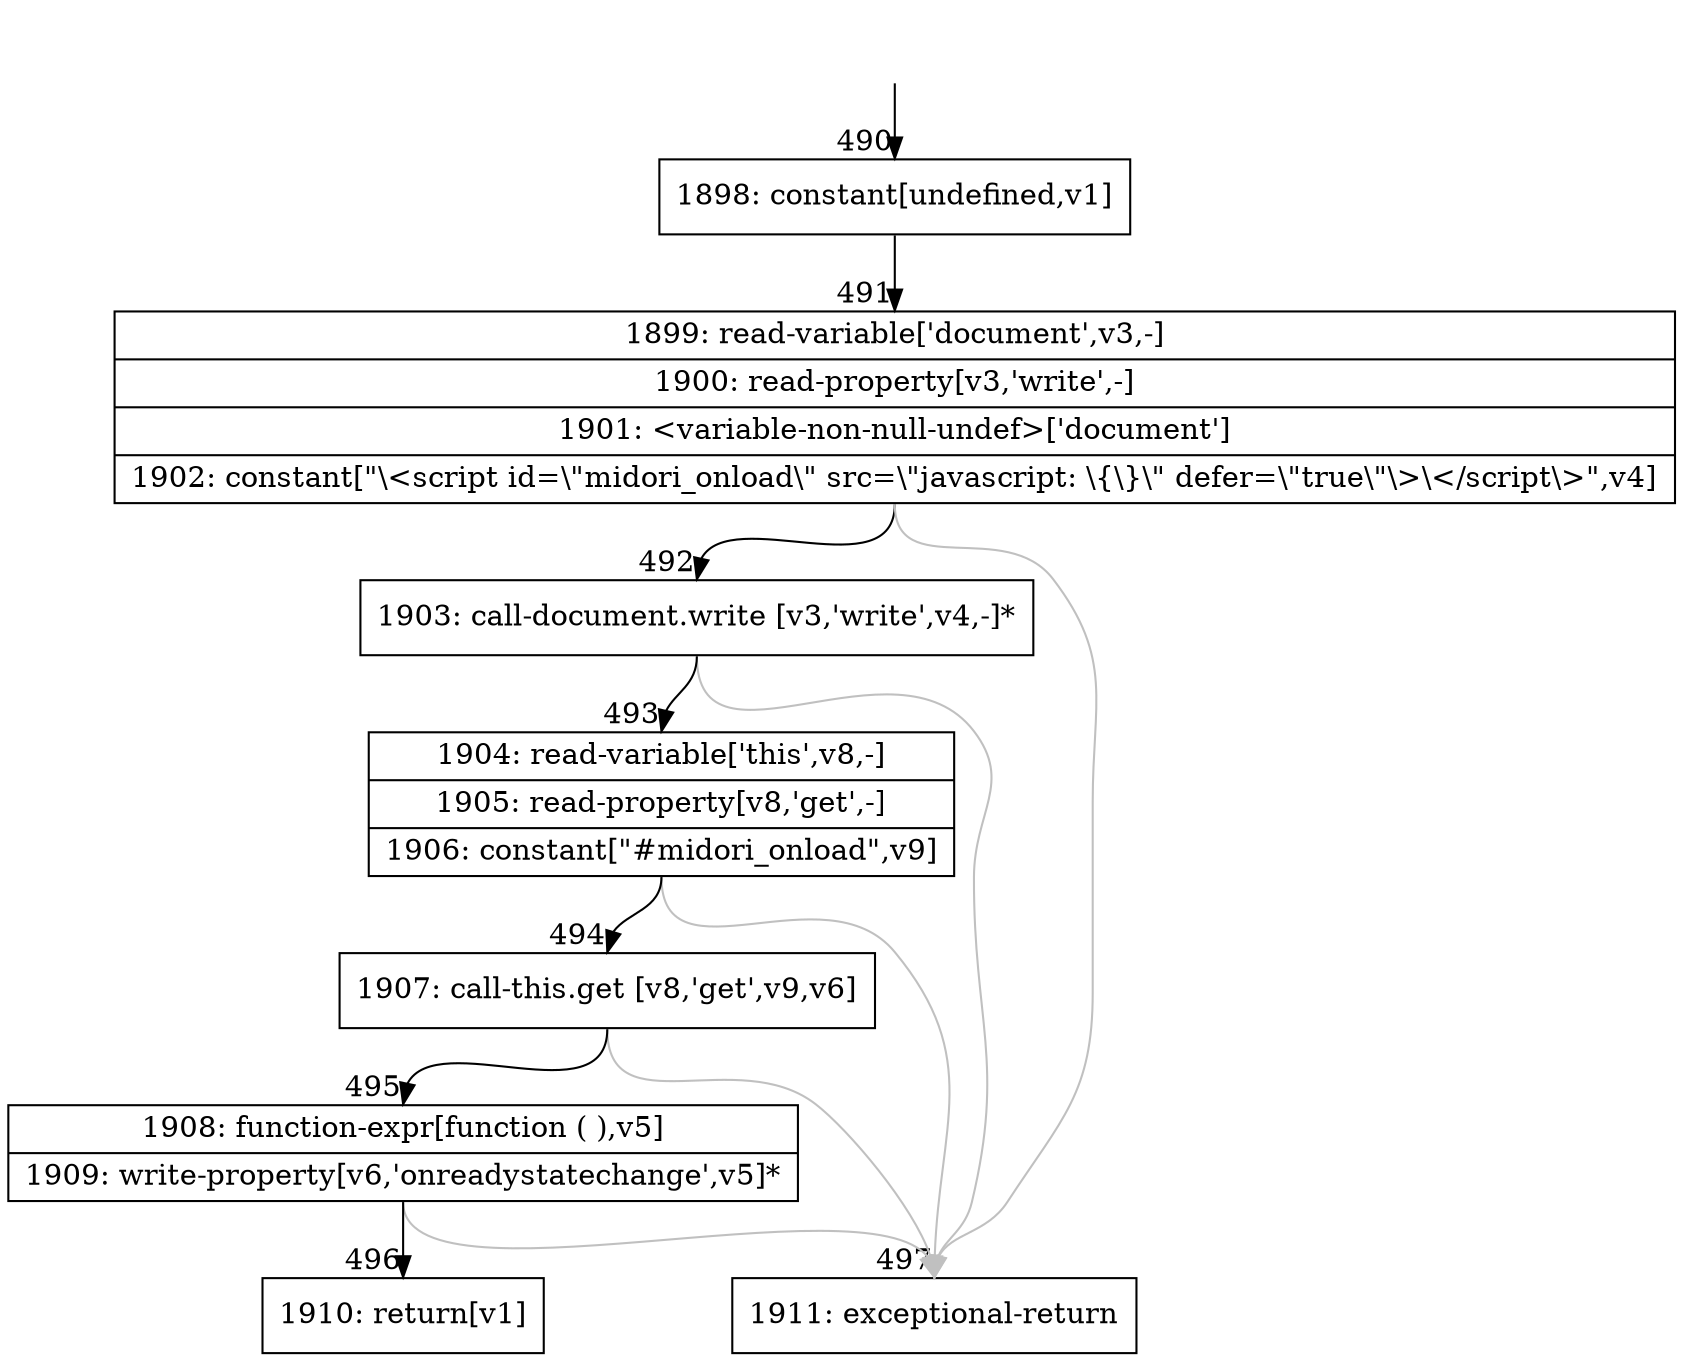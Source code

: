digraph {
rankdir="TD"
BB_entry17[shape=none,label=""];
BB_entry17 -> BB490 [tailport=s, headport=n, headlabel="    490"]
BB490 [shape=record label="{1898: constant[undefined,v1]}" ] 
BB490 -> BB491 [tailport=s, headport=n, headlabel="      491"]
BB491 [shape=record label="{1899: read-variable['document',v3,-]|1900: read-property[v3,'write',-]|1901: \<variable-non-null-undef\>['document']|1902: constant[\"\\\<script id=\\\"midori_onload\\\" src=\\\"javascript: \\\{\\\}\\\" defer=\\\"true\\\"\\\>\\\</script\\\>\",v4]}" ] 
BB491 -> BB492 [tailport=s, headport=n, headlabel="      492"]
BB491 -> BB497 [tailport=s, headport=n, color=gray, headlabel="      497"]
BB492 [shape=record label="{1903: call-document.write [v3,'write',v4,-]*}" ] 
BB492 -> BB493 [tailport=s, headport=n, headlabel="      493"]
BB492 -> BB497 [tailport=s, headport=n, color=gray]
BB493 [shape=record label="{1904: read-variable['this',v8,-]|1905: read-property[v8,'get',-]|1906: constant[\"#midori_onload\",v9]}" ] 
BB493 -> BB494 [tailport=s, headport=n, headlabel="      494"]
BB493 -> BB497 [tailport=s, headport=n, color=gray]
BB494 [shape=record label="{1907: call-this.get [v8,'get',v9,v6]}" ] 
BB494 -> BB495 [tailport=s, headport=n, headlabel="      495"]
BB494 -> BB497 [tailport=s, headport=n, color=gray]
BB495 [shape=record label="{1908: function-expr[function ( ),v5]|1909: write-property[v6,'onreadystatechange',v5]*}" ] 
BB495 -> BB496 [tailport=s, headport=n, headlabel="      496"]
BB495 -> BB497 [tailport=s, headport=n, color=gray]
BB496 [shape=record label="{1910: return[v1]}" ] 
BB497 [shape=record label="{1911: exceptional-return}" ] 
//#$~ 347
}
